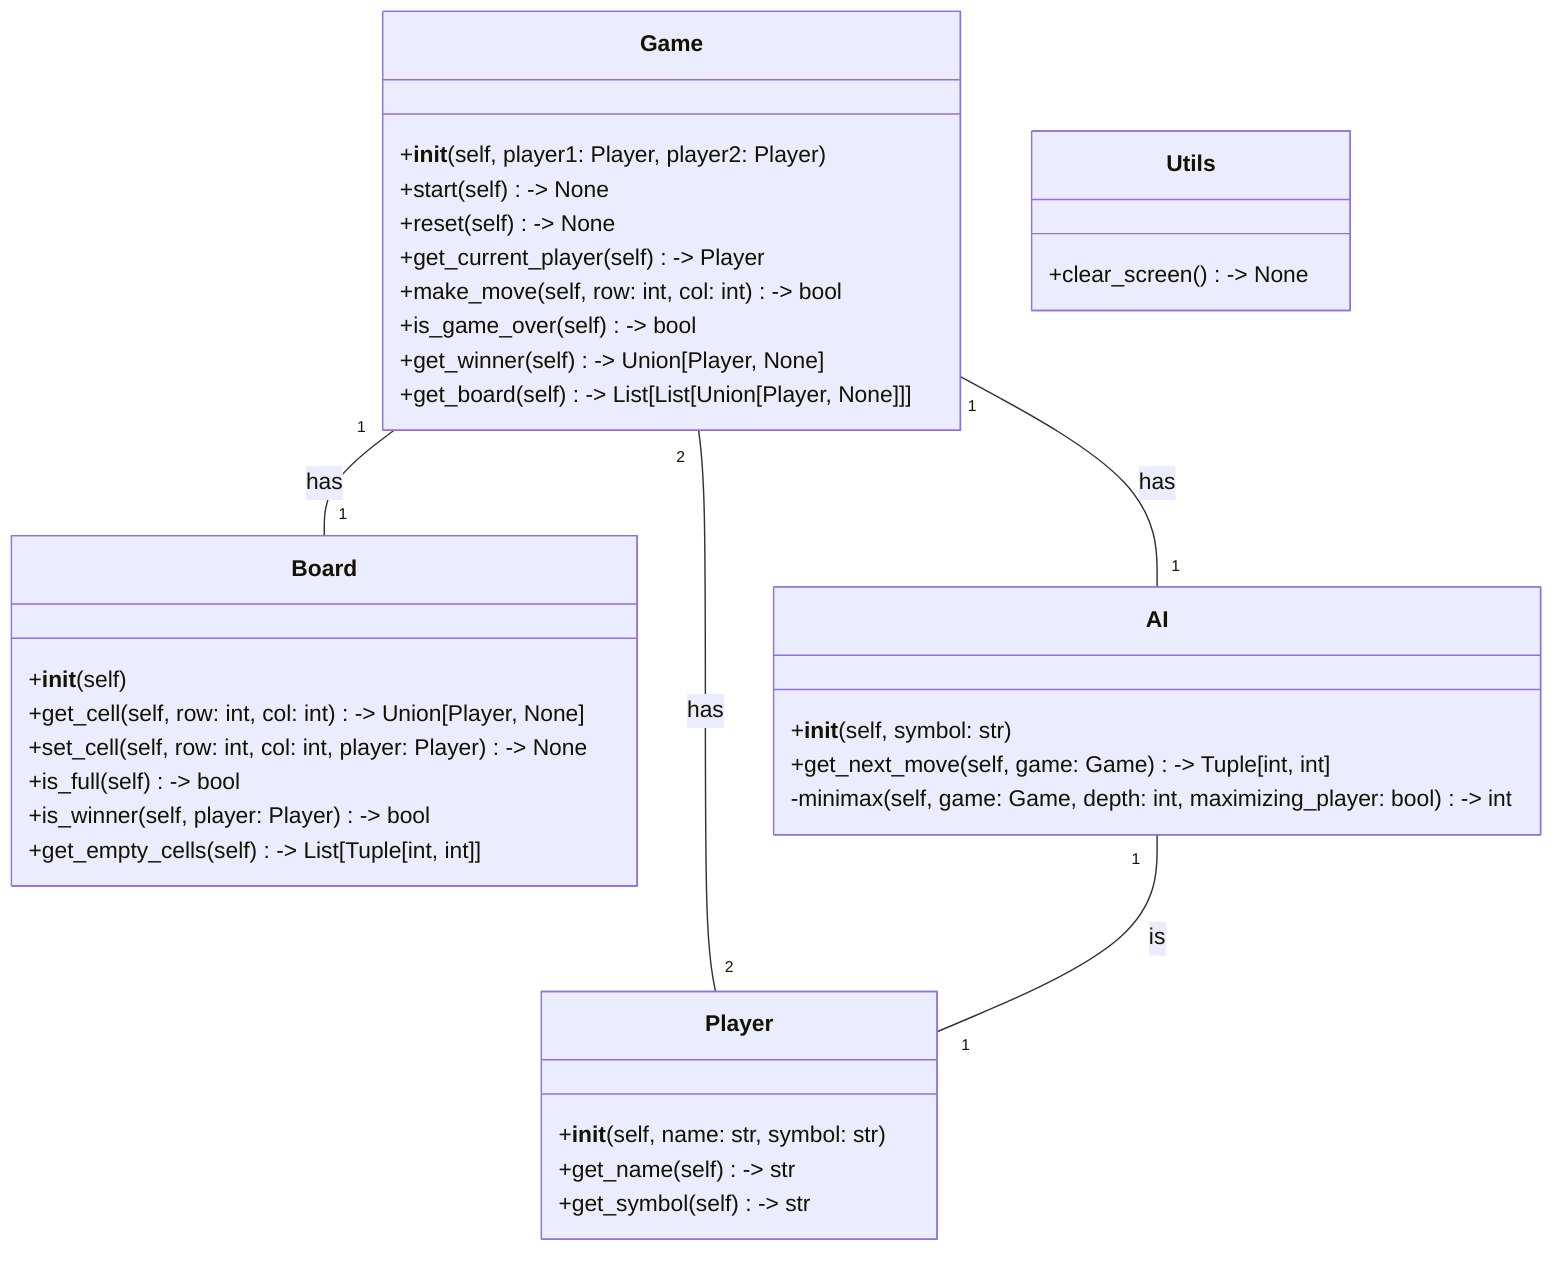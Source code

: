 classDiagram
    class Game{
        +__init__(self, player1: Player, player2: Player)
        +start(self) -> None
        +reset(self) -> None
        +get_current_player(self) -> Player
        +make_move(self, row: int, col: int) -> bool
        +is_game_over(self) -> bool
        +get_winner(self) -> Union[Player, None]
        +get_board(self) -> List[List[Union[Player, None]]]
    }
    class Board{
        +__init__(self)
        +get_cell(self, row: int, col: int) -> Union[Player, None]
        +set_cell(self, row: int, col: int, player: Player) -> None
        +is_full(self) -> bool
        +is_winner(self, player: Player) -> bool
        +get_empty_cells(self) -> List[Tuple[int, int]]
    }
    class Player{
        +__init__(self, name: str, symbol: str)
        +get_name(self) -> str
        +get_symbol(self) -> str
    }
    class AI{
        +__init__(self, symbol: str)
        +get_next_move(self, game: Game) -> Tuple[int, int]
        -minimax(self, game: Game, depth: int, maximizing_player: bool) -> int
    }
    class Utils{
        +clear_screen() -> None
    }
    Game "1" -- "1" Board: has
    Game "2" -- "2" Player: has
    Game "1" -- "1" AI: has
    AI "1" -- "1" Player: is